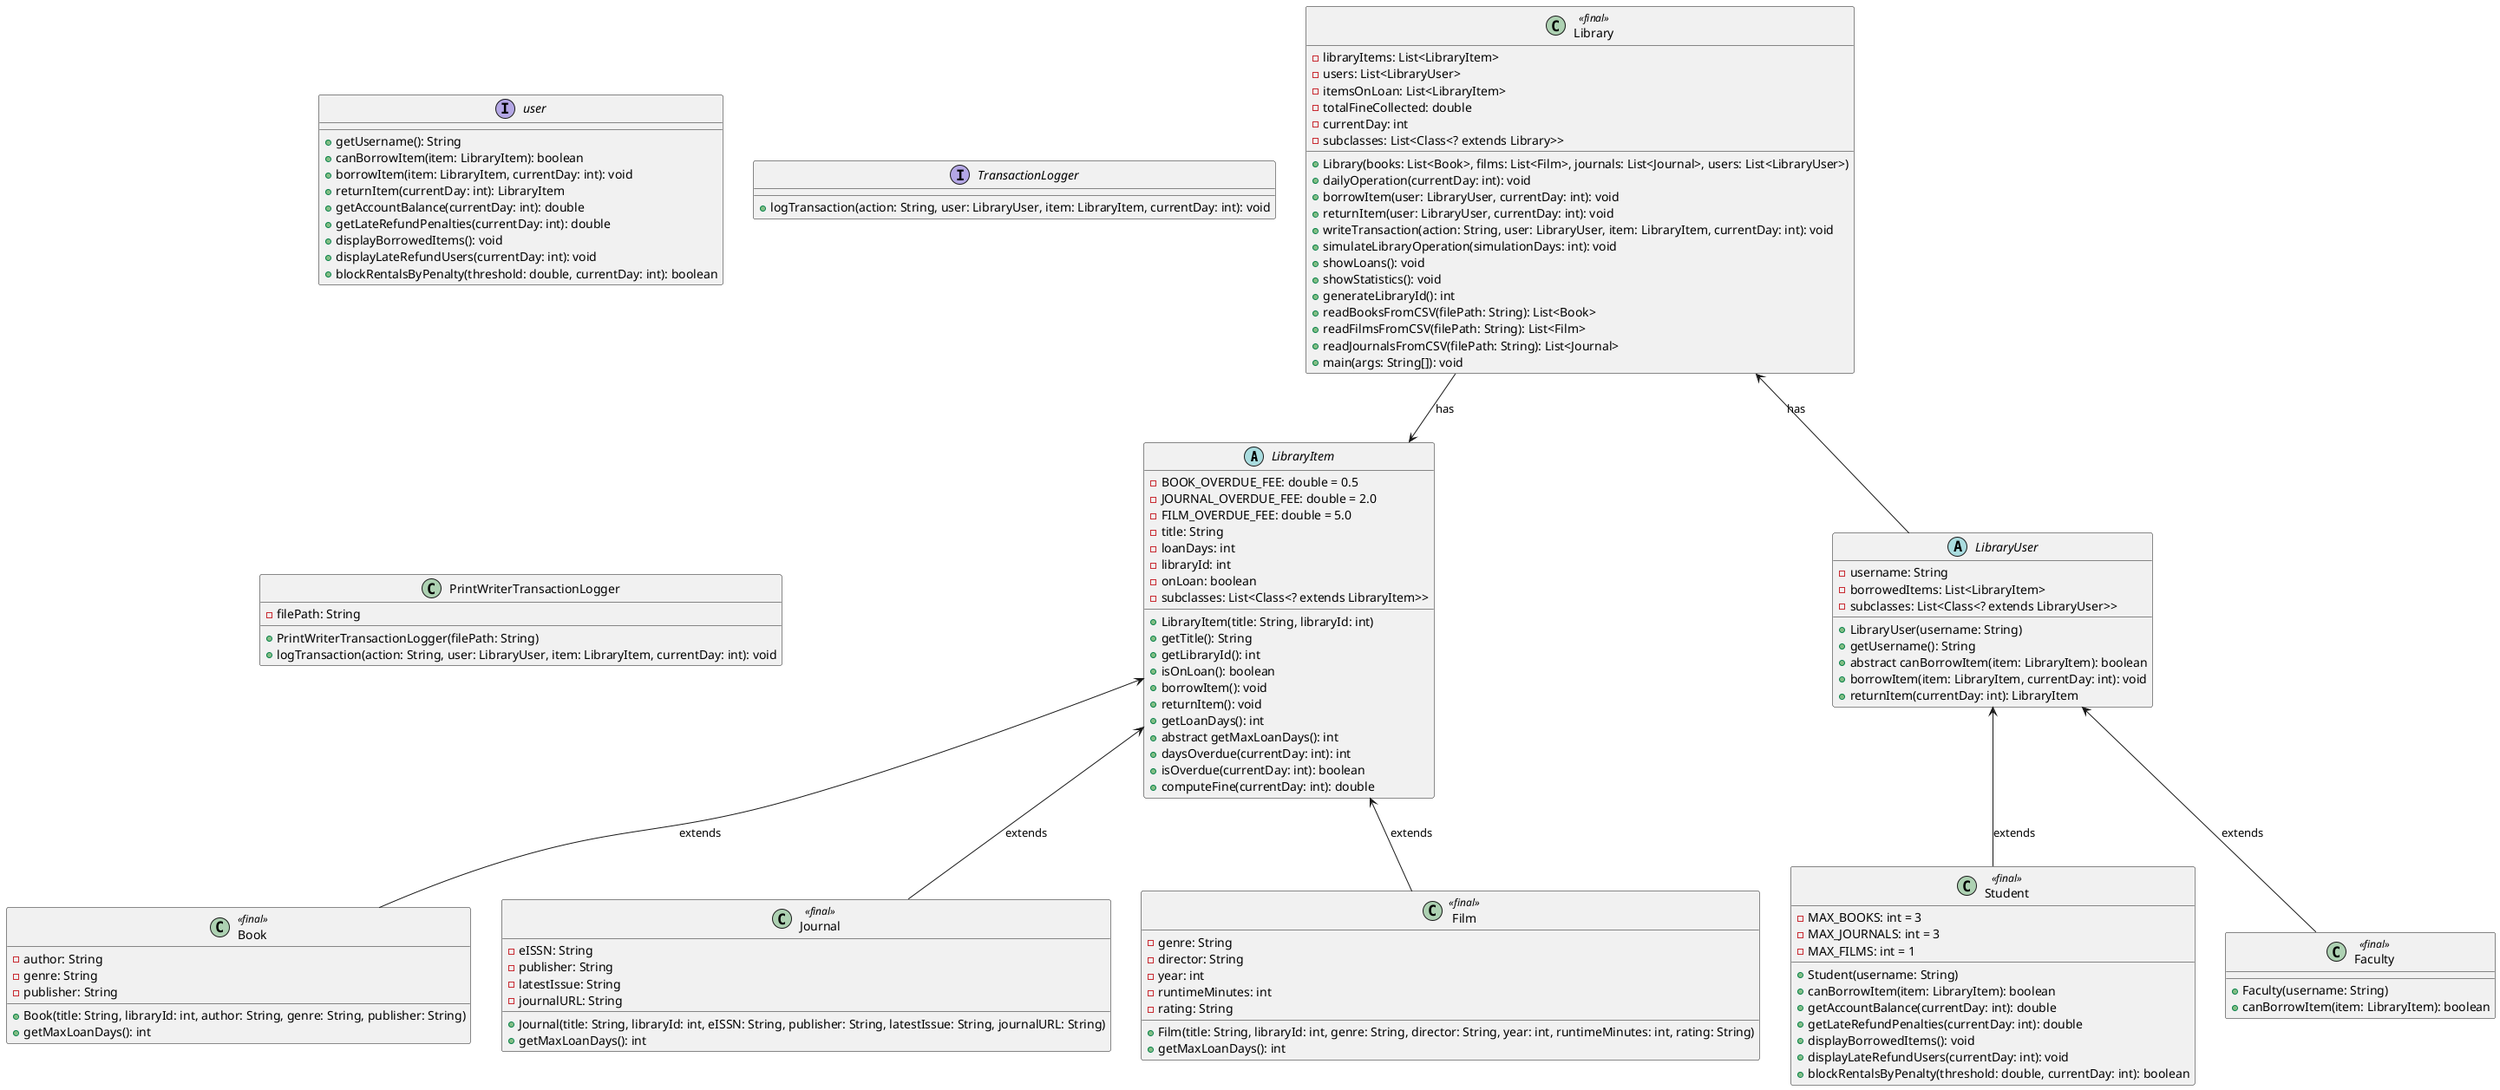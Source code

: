 @startuml

abstract class LibraryItem {
  - BOOK_OVERDUE_FEE: double = 0.5
  - JOURNAL_OVERDUE_FEE: double = 2.0
  - FILM_OVERDUE_FEE: double = 5.0
  - title: String
  - loanDays: int
  - libraryId: int
  - onLoan: boolean
  - subclasses: List<Class<? extends LibraryItem>>
  + LibraryItem(title: String, libraryId: int)
  + getTitle(): String
  + getLibraryId(): int
  + isOnLoan(): boolean
  + borrowItem(): void
  + returnItem(): void
  + getLoanDays(): int
  + abstract getMaxLoanDays(): int
  + daysOverdue(currentDay: int): int
  + isOverdue(currentDay: int): boolean
  + computeFine(currentDay: int): double
}

interface user {
  + getUsername(): String
  + canBorrowItem(item: LibraryItem): boolean
  + borrowItem(item: LibraryItem, currentDay: int): void
  + returnItem(currentDay: int): LibraryItem
  + getAccountBalance(currentDay: int): double
  + getLateRefundPenalties(currentDay: int): double
  + displayBorrowedItems(): void
  + displayLateRefundUsers(currentDay: int): void
  + blockRentalsByPenalty(threshold: double, currentDay: int): boolean
}

class Book <<final>>{
  - author: String
  - genre: String
  - publisher: String
  + Book(title: String, libraryId: int, author: String, genre: String, publisher: String)
  + getMaxLoanDays(): int
}

class Journal <<final>>{
  - eISSN: String
  - publisher: String
  - latestIssue: String
  - journalURL: String
  + Journal(title: String, libraryId: int, eISSN: String, publisher: String, latestIssue: String, journalURL: String)
  + getMaxLoanDays(): int
}

class Film <<final>>{
  - genre: String
  - director: String
  - year: int
  - runtimeMinutes: int
  - rating: String
  + Film(title: String, libraryId: int, genre: String, director: String, year: int, runtimeMinutes: int, rating: String)
  + getMaxLoanDays(): int
}

abstract class LibraryUser {
  - username: String
  - borrowedItems: List<LibraryItem>
  - subclasses: List<Class<? extends LibraryUser>>
  + LibraryUser(username: String)
  + getUsername(): String
  + abstract canBorrowItem(item: LibraryItem): boolean
  + borrowItem(item: LibraryItem, currentDay: int): void
  + returnItem(currentDay: int): LibraryItem
}

class Student <<final>>{
  - MAX_BOOKS: int = 3
  - MAX_JOURNALS: int = 3
  - MAX_FILMS: int = 1
  + Student(username: String)
  + canBorrowItem(item: LibraryItem): boolean
  + getAccountBalance(currentDay: int): double
  + getLateRefundPenalties(currentDay: int): double
  + displayBorrowedItems(): void
  + displayLateRefundUsers(currentDay: int): void
  + blockRentalsByPenalty(threshold: double, currentDay: int): boolean
}

class Faculty <<final>>{
  + Faculty(username: String)
  + canBorrowItem(item: LibraryItem): boolean
}

class Library <<final>>{
  - libraryItems: List<LibraryItem>
  - users: List<LibraryUser>
  - itemsOnLoan: List<LibraryItem>
  - totalFineCollected: double
  - currentDay: int
  - subclasses: List<Class<? extends Library>>
  + Library(books: List<Book>, films: List<Film>, journals: List<Journal>, users: List<LibraryUser>)
  + dailyOperation(currentDay: int): void
  + borrowItem(user: LibraryUser, currentDay: int): void
  + returnItem(user: LibraryUser, currentDay: int): void
  + writeTransaction(action: String, user: LibraryUser, item: LibraryItem, currentDay: int): void
  + simulateLibraryOperation(simulationDays: int): void
  + showLoans(): void
  + showStatistics(): void
  + generateLibraryId(): int
  + readBooksFromCSV(filePath: String): List<Book>
  + readFilmsFromCSV(filePath: String): List<Film>
  + readJournalsFromCSV(filePath: String): List<Journal>
  + main(args: String[]): void
}

interface TransactionLogger {
  + logTransaction(action: String, user: LibraryUser, item: LibraryItem, currentDay: int): void
}

class PrintWriterTransactionLogger {
  - filePath: String
  + PrintWriterTransactionLogger(filePath: String)
  + logTransaction(action: String, user: LibraryUser, item: LibraryItem, currentDay: int): void
}

Library --> LibraryItem : has
LibraryItem <-- Book : extends
LibraryItem <-- Journal : extends
LibraryItem <-- Film : extends
LibraryUser <-- Student : extends
LibraryUser <-- Faculty : extends
Library <-- LibraryUser : has

@enduml
